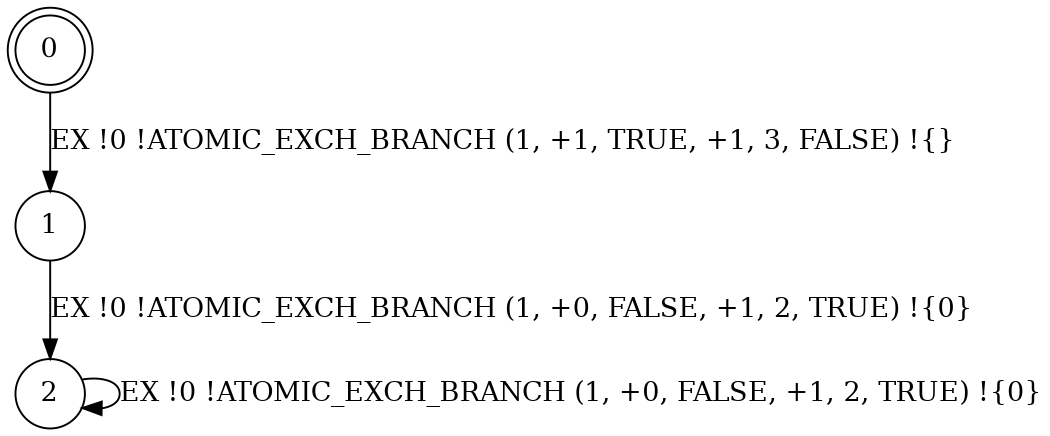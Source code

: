 digraph BCG {
size = "7, 10.5";
center = TRUE;
node [shape = circle];
0 [peripheries = 2];
0 -> 1 [label = "EX !0 !ATOMIC_EXCH_BRANCH (1, +1, TRUE, +1, 3, FALSE) !{}"];
1 -> 2 [label = "EX !0 !ATOMIC_EXCH_BRANCH (1, +0, FALSE, +1, 2, TRUE) !{0}"];
2 -> 2 [label = "EX !0 !ATOMIC_EXCH_BRANCH (1, +0, FALSE, +1, 2, TRUE) !{0}"];
}
